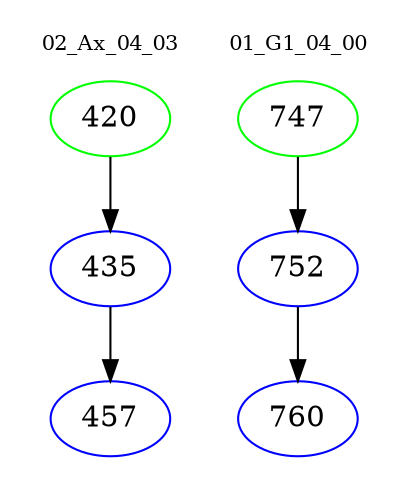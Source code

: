 digraph{
subgraph cluster_0 {
color = white
label = "02_Ax_04_03";
fontsize=10;
T0_420 [label="420", color="green"]
T0_420 -> T0_435 [color="black"]
T0_435 [label="435", color="blue"]
T0_435 -> T0_457 [color="black"]
T0_457 [label="457", color="blue"]
}
subgraph cluster_1 {
color = white
label = "01_G1_04_00";
fontsize=10;
T1_747 [label="747", color="green"]
T1_747 -> T1_752 [color="black"]
T1_752 [label="752", color="blue"]
T1_752 -> T1_760 [color="black"]
T1_760 [label="760", color="blue"]
}
}
